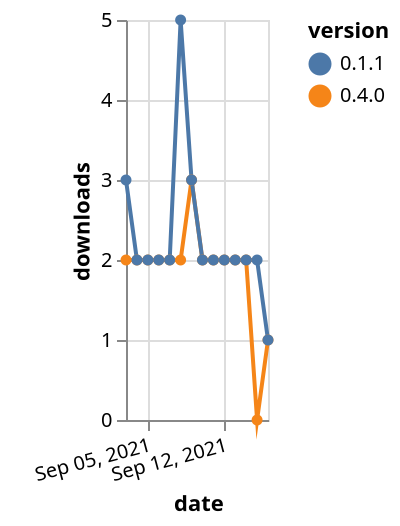 {"$schema": "https://vega.github.io/schema/vega-lite/v5.json", "description": "A simple bar chart with embedded data.", "data": {"values": [{"date": "2021-09-03", "total": 2722, "delta": 2, "version": "0.4.0"}, {"date": "2021-09-04", "total": 2724, "delta": 2, "version": "0.4.0"}, {"date": "2021-09-05", "total": 2726, "delta": 2, "version": "0.4.0"}, {"date": "2021-09-06", "total": 2728, "delta": 2, "version": "0.4.0"}, {"date": "2021-09-07", "total": 2730, "delta": 2, "version": "0.4.0"}, {"date": "2021-09-08", "total": 2732, "delta": 2, "version": "0.4.0"}, {"date": "2021-09-09", "total": 2735, "delta": 3, "version": "0.4.0"}, {"date": "2021-09-10", "total": 2737, "delta": 2, "version": "0.4.0"}, {"date": "2021-09-11", "total": 2739, "delta": 2, "version": "0.4.0"}, {"date": "2021-09-12", "total": 2741, "delta": 2, "version": "0.4.0"}, {"date": "2021-09-13", "total": 2743, "delta": 2, "version": "0.4.0"}, {"date": "2021-09-14", "total": 2745, "delta": 2, "version": "0.4.0"}, {"date": "2021-09-15", "total": 2745, "delta": 0, "version": "0.4.0"}, {"date": "2021-09-16", "total": 2746, "delta": 1, "version": "0.4.0"}, {"date": "2021-09-03", "total": 3745, "delta": 3, "version": "0.1.1"}, {"date": "2021-09-04", "total": 3747, "delta": 2, "version": "0.1.1"}, {"date": "2021-09-05", "total": 3749, "delta": 2, "version": "0.1.1"}, {"date": "2021-09-06", "total": 3751, "delta": 2, "version": "0.1.1"}, {"date": "2021-09-07", "total": 3753, "delta": 2, "version": "0.1.1"}, {"date": "2021-09-08", "total": 3758, "delta": 5, "version": "0.1.1"}, {"date": "2021-09-09", "total": 3761, "delta": 3, "version": "0.1.1"}, {"date": "2021-09-10", "total": 3763, "delta": 2, "version": "0.1.1"}, {"date": "2021-09-11", "total": 3765, "delta": 2, "version": "0.1.1"}, {"date": "2021-09-12", "total": 3767, "delta": 2, "version": "0.1.1"}, {"date": "2021-09-13", "total": 3769, "delta": 2, "version": "0.1.1"}, {"date": "2021-09-14", "total": 3771, "delta": 2, "version": "0.1.1"}, {"date": "2021-09-15", "total": 3773, "delta": 2, "version": "0.1.1"}, {"date": "2021-09-16", "total": 3774, "delta": 1, "version": "0.1.1"}]}, "width": "container", "mark": {"type": "line", "point": {"filled": true}}, "encoding": {"x": {"field": "date", "type": "temporal", "timeUnit": "yearmonthdate", "title": "date", "axis": {"labelAngle": -15}}, "y": {"field": "delta", "type": "quantitative", "title": "downloads"}, "color": {"field": "version", "type": "nominal"}, "tooltip": {"field": "delta"}}}